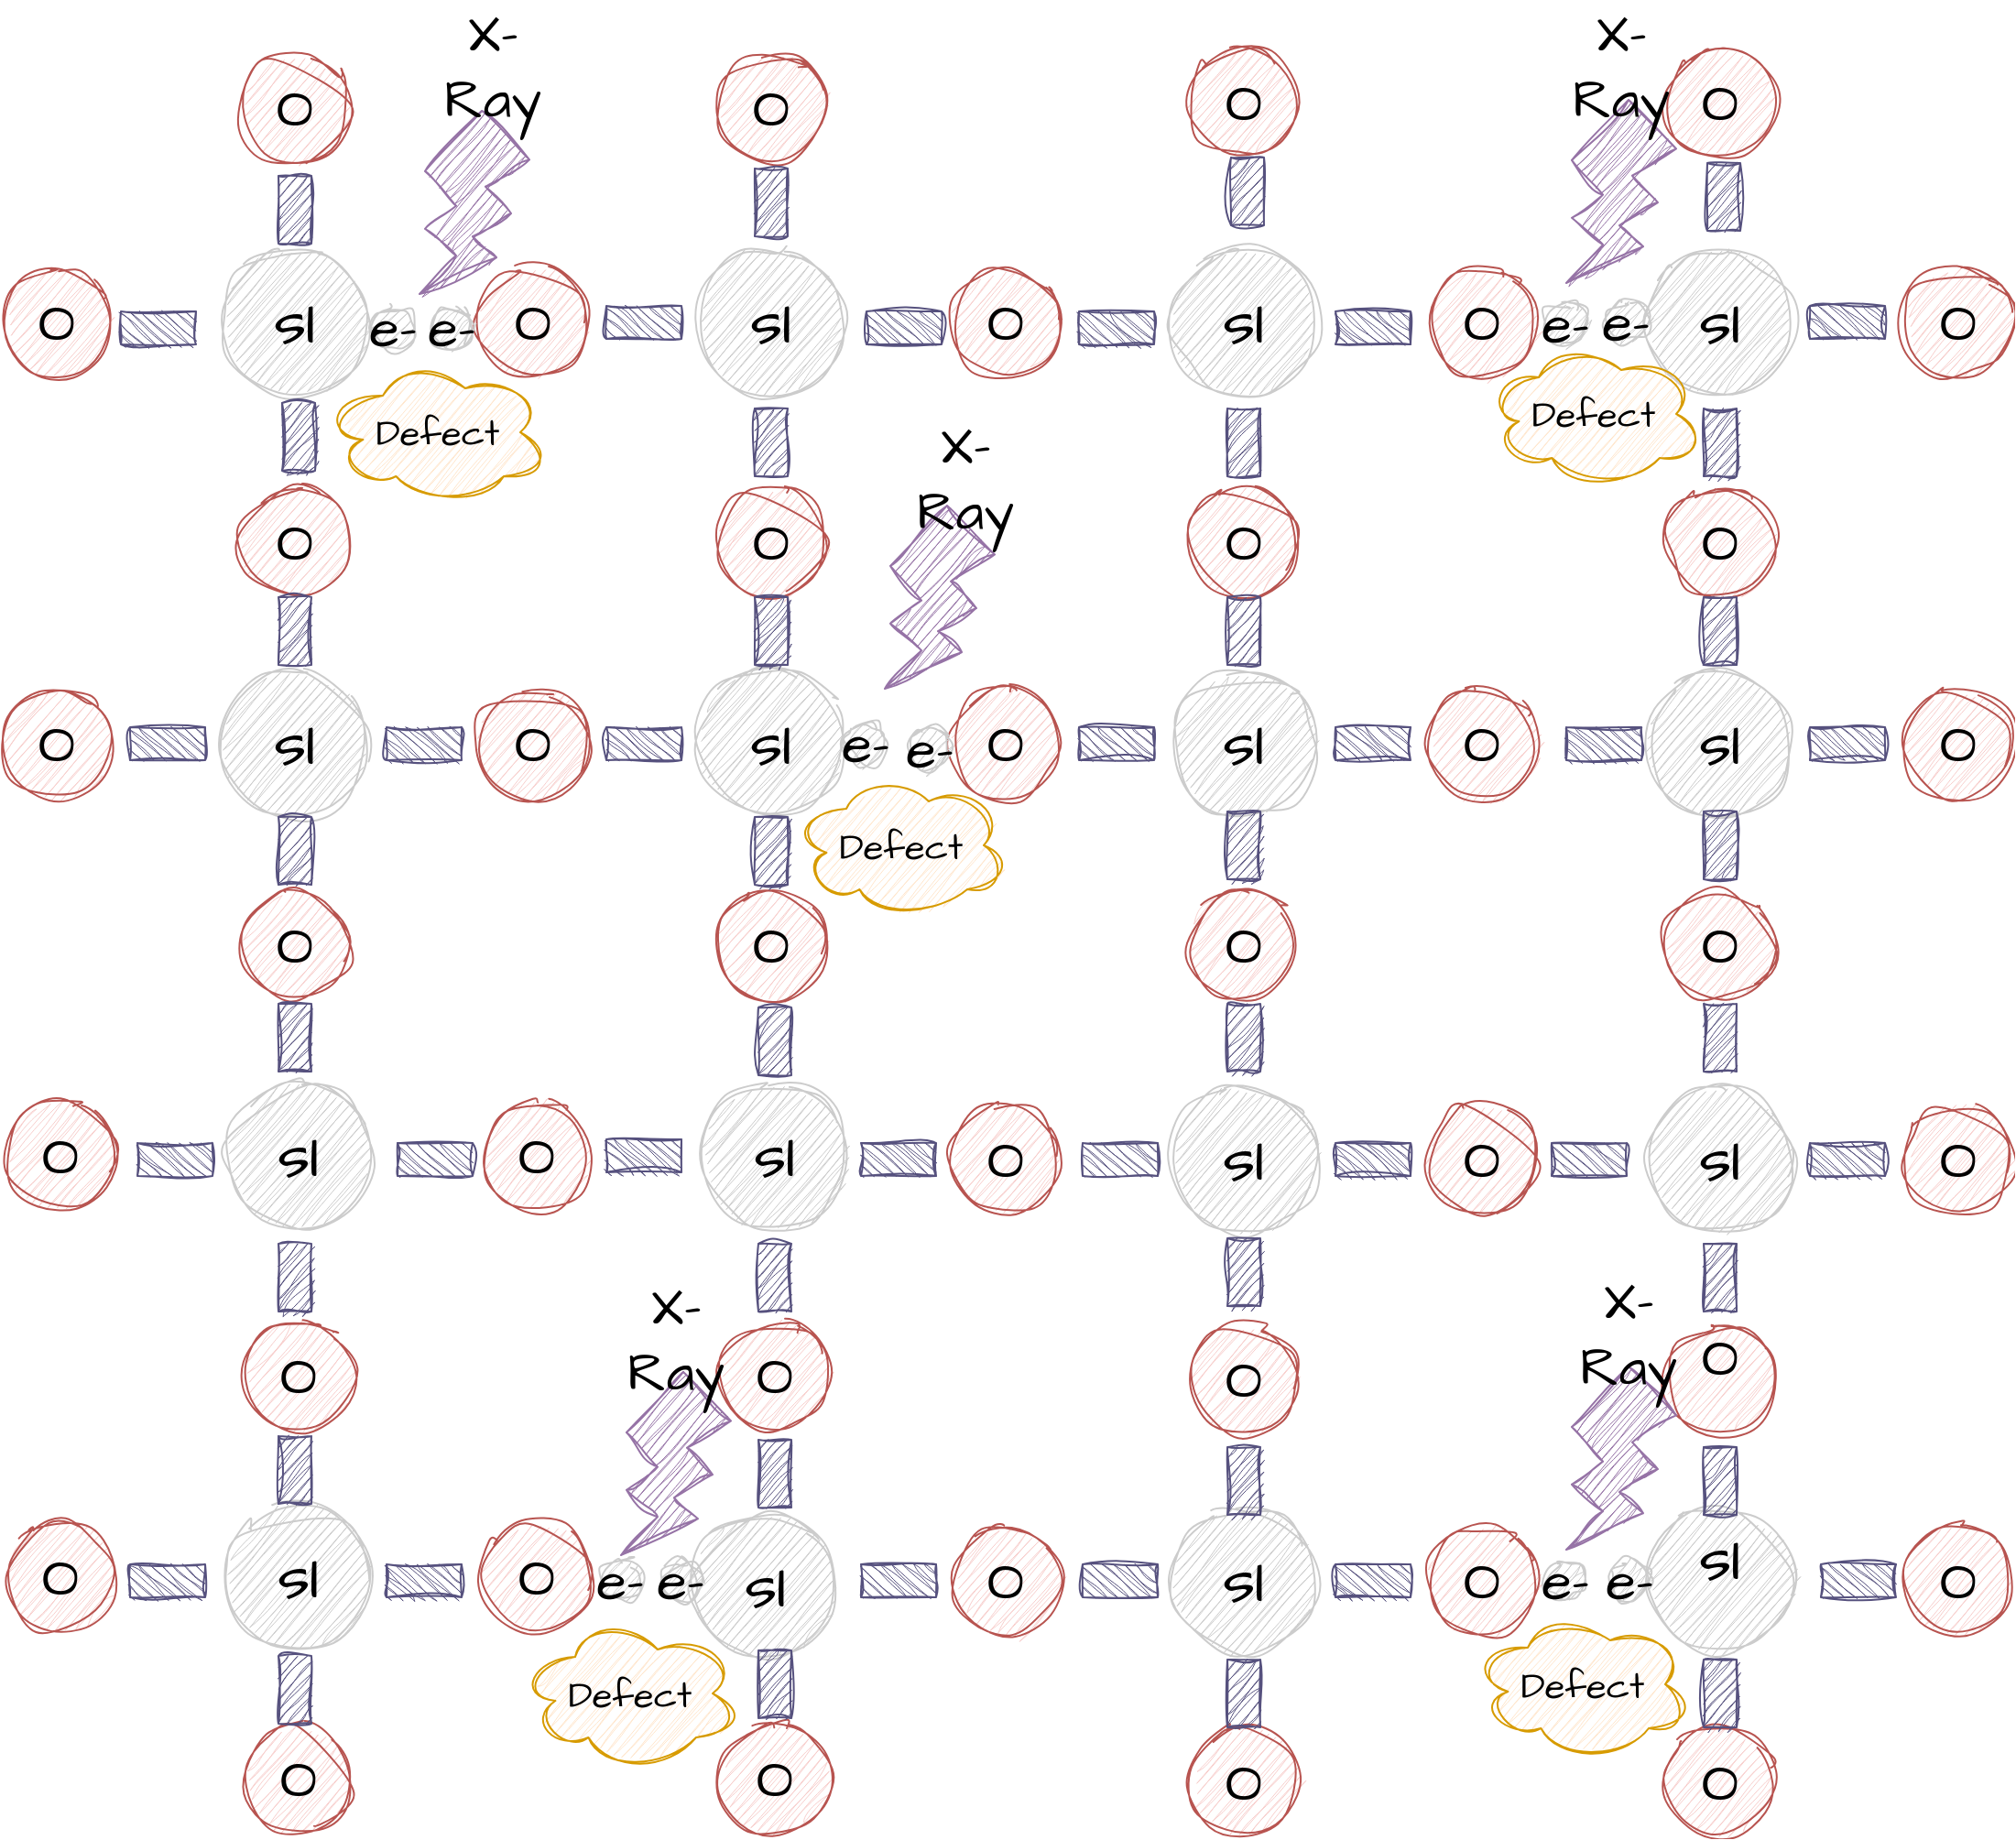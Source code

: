 <mxfile version="21.6.3" type="github">
  <diagram name="Page-1" id="r2kam6Pc47SToNMyKIxc">
    <mxGraphModel dx="2500" dy="1132" grid="0" gridSize="10" guides="1" tooltips="1" connect="1" arrows="1" fold="1" page="0" pageScale="1" pageWidth="850" pageHeight="1100" math="0" shadow="0">
      <root>
        <mxCell id="0" />
        <mxCell id="1" parent="0" />
        <mxCell id="Uah7wgQ7oderYxzrVf5_-1" value="&lt;font style=&quot;font-size: 35px;&quot;&gt;sI&lt;/font&gt;" style="ellipse;whiteSpace=wrap;html=1;aspect=fixed;sketch=1;hachureGap=4;jiggle=2;curveFitting=1;fontFamily=Architects Daughter;fontSource=https%3A%2F%2Ffonts.googleapis.com%2Fcss%3Ffamily%3DArchitects%2BDaughter;fontSize=20;fillColor=#CCCCCC;strokeColor=#CCCCCC;" parent="1" vertex="1">
          <mxGeometry x="370" y="150" width="80" height="80" as="geometry" />
        </mxCell>
        <mxCell id="Uah7wgQ7oderYxzrVf5_-2" value="&lt;font style=&quot;font-size: 30px;&quot;&gt;O&lt;/font&gt;" style="ellipse;whiteSpace=wrap;html=1;aspect=fixed;sketch=1;hachureGap=4;jiggle=2;curveFitting=1;fontFamily=Architects Daughter;fontSource=https%3A%2F%2Ffonts.googleapis.com%2Fcss%3Ffamily%3DArchitects%2BDaughter;fontSize=20;fillColor=#f8cecc;strokeColor=#b85450;" parent="1" vertex="1">
          <mxGeometry x="250" y="160" width="60" height="60" as="geometry" />
        </mxCell>
        <mxCell id="Uah7wgQ7oderYxzrVf5_-3" value="&lt;font style=&quot;font-size: 30px;&quot;&gt;O&lt;/font&gt;" style="ellipse;whiteSpace=wrap;html=1;aspect=fixed;sketch=1;hachureGap=4;jiggle=2;curveFitting=1;fontFamily=Architects Daughter;fontSource=https%3A%2F%2Ffonts.googleapis.com%2Fcss%3Ffamily%3DArchitects%2BDaughter;fontSize=20;fillColor=#f8cecc;strokeColor=#b85450;" parent="1" vertex="1">
          <mxGeometry x="510" y="160" width="60" height="60" as="geometry" />
        </mxCell>
        <mxCell id="Uah7wgQ7oderYxzrVf5_-4" value="&lt;font style=&quot;font-size: 35px;&quot;&gt;sI&lt;/font&gt;" style="ellipse;whiteSpace=wrap;html=1;aspect=fixed;sketch=1;hachureGap=4;jiggle=2;curveFitting=1;fontFamily=Architects Daughter;fontSource=https%3A%2F%2Ffonts.googleapis.com%2Fcss%3Ffamily%3DArchitects%2BDaughter;fontSize=20;fillColor=#CCCCCC;strokeColor=#CCCCCC;" parent="1" vertex="1">
          <mxGeometry x="370" y="380" width="80" height="80" as="geometry" />
        </mxCell>
        <mxCell id="Uah7wgQ7oderYxzrVf5_-5" value="&lt;font style=&quot;font-size: 30px;&quot;&gt;O&lt;/font&gt;" style="ellipse;whiteSpace=wrap;html=1;aspect=fixed;sketch=1;hachureGap=4;jiggle=2;curveFitting=1;fontFamily=Architects Daughter;fontSource=https%3A%2F%2Ffonts.googleapis.com%2Fcss%3Ffamily%3DArchitects%2BDaughter;fontSize=20;fillColor=#f8cecc;strokeColor=#b85450;" parent="1" vertex="1">
          <mxGeometry x="250" y="390" width="60" height="60" as="geometry" />
        </mxCell>
        <mxCell id="Uah7wgQ7oderYxzrVf5_-6" value="&lt;font style=&quot;font-size: 30px;&quot;&gt;O&lt;/font&gt;" style="ellipse;whiteSpace=wrap;html=1;aspect=fixed;sketch=1;hachureGap=4;jiggle=2;curveFitting=1;fontFamily=Architects Daughter;fontSource=https%3A%2F%2Ffonts.googleapis.com%2Fcss%3Ffamily%3DArchitects%2BDaughter;fontSize=20;fillColor=#f8cecc;strokeColor=#b85450;" parent="1" vertex="1">
          <mxGeometry x="510" y="390" width="60" height="60" as="geometry" />
        </mxCell>
        <mxCell id="Uah7wgQ7oderYxzrVf5_-7" value="&lt;font style=&quot;font-size: 30px;&quot;&gt;O&lt;/font&gt;" style="ellipse;whiteSpace=wrap;html=1;aspect=fixed;sketch=1;hachureGap=4;jiggle=2;curveFitting=1;fontFamily=Architects Daughter;fontSource=https%3A%2F%2Ffonts.googleapis.com%2Fcss%3Ffamily%3DArchitects%2BDaughter;fontSize=20;fillColor=#f8cecc;strokeColor=#b85450;" parent="1" vertex="1">
          <mxGeometry x="380" y="280" width="60" height="60" as="geometry" />
        </mxCell>
        <mxCell id="Uah7wgQ7oderYxzrVf5_-8" value="&lt;font style=&quot;font-size: 30px;&quot;&gt;O&lt;/font&gt;" style="ellipse;whiteSpace=wrap;html=1;aspect=fixed;sketch=1;hachureGap=4;jiggle=2;curveFitting=1;fontFamily=Architects Daughter;fontSource=https%3A%2F%2Ffonts.googleapis.com%2Fcss%3Ffamily%3DArchitects%2BDaughter;fontSize=20;fillColor=#f8cecc;strokeColor=#b85450;" parent="1" vertex="1">
          <mxGeometry x="380" y="40" width="60" height="60" as="geometry" />
        </mxCell>
        <mxCell id="Uah7wgQ7oderYxzrVf5_-9" value="&lt;font style=&quot;font-size: 30px;&quot;&gt;O&lt;/font&gt;" style="ellipse;whiteSpace=wrap;html=1;aspect=fixed;sketch=1;hachureGap=4;jiggle=2;curveFitting=1;fontFamily=Architects Daughter;fontSource=https%3A%2F%2Ffonts.googleapis.com%2Fcss%3Ffamily%3DArchitects%2BDaughter;fontSize=20;fillColor=#f8cecc;strokeColor=#b85450;" parent="1" vertex="1">
          <mxGeometry x="380" y="500" width="60" height="60" as="geometry" />
        </mxCell>
        <mxCell id="Uah7wgQ7oderYxzrVf5_-10" value="&lt;font style=&quot;font-size: 35px;&quot;&gt;sI&lt;/font&gt;" style="ellipse;whiteSpace=wrap;html=1;aspect=fixed;sketch=1;hachureGap=4;jiggle=2;curveFitting=1;fontFamily=Architects Daughter;fontSource=https%3A%2F%2Ffonts.googleapis.com%2Fcss%3Ffamily%3DArchitects%2BDaughter;fontSize=20;fillColor=#CCCCCC;strokeColor=#CCCCCC;" parent="1" vertex="1">
          <mxGeometry x="630" y="150" width="80" height="80" as="geometry" />
        </mxCell>
        <mxCell id="Uah7wgQ7oderYxzrVf5_-12" value="&lt;font style=&quot;font-size: 30px;&quot;&gt;O&lt;/font&gt;" style="ellipse;whiteSpace=wrap;html=1;aspect=fixed;sketch=1;hachureGap=4;jiggle=2;curveFitting=1;fontFamily=Architects Daughter;fontSource=https%3A%2F%2Ffonts.googleapis.com%2Fcss%3Ffamily%3DArchitects%2BDaughter;fontSize=20;fillColor=#f8cecc;strokeColor=#b85450;" parent="1" vertex="1">
          <mxGeometry x="770" y="160" width="60" height="60" as="geometry" />
        </mxCell>
        <mxCell id="Uah7wgQ7oderYxzrVf5_-13" value="&lt;font style=&quot;font-size: 35px;&quot;&gt;sI&lt;/font&gt;" style="ellipse;whiteSpace=wrap;html=1;aspect=fixed;sketch=1;hachureGap=4;jiggle=2;curveFitting=1;fontFamily=Architects Daughter;fontSource=https%3A%2F%2Ffonts.googleapis.com%2Fcss%3Ffamily%3DArchitects%2BDaughter;fontSize=20;fillColor=#CCCCCC;strokeColor=#CCCCCC;" parent="1" vertex="1">
          <mxGeometry x="630" y="380" width="80" height="80" as="geometry" />
        </mxCell>
        <mxCell id="Uah7wgQ7oderYxzrVf5_-15" value="&lt;font style=&quot;font-size: 30px;&quot;&gt;O&lt;/font&gt;" style="ellipse;whiteSpace=wrap;html=1;aspect=fixed;sketch=1;hachureGap=4;jiggle=2;curveFitting=1;fontFamily=Architects Daughter;fontSource=https%3A%2F%2Ffonts.googleapis.com%2Fcss%3Ffamily%3DArchitects%2BDaughter;fontSize=20;fillColor=#f8cecc;strokeColor=#b85450;" parent="1" vertex="1">
          <mxGeometry x="770" y="390" width="60" height="60" as="geometry" />
        </mxCell>
        <mxCell id="Uah7wgQ7oderYxzrVf5_-16" value="&lt;font style=&quot;font-size: 30px;&quot;&gt;O&lt;/font&gt;" style="ellipse;whiteSpace=wrap;html=1;aspect=fixed;sketch=1;hachureGap=4;jiggle=2;curveFitting=1;fontFamily=Architects Daughter;fontSource=https%3A%2F%2Ffonts.googleapis.com%2Fcss%3Ffamily%3DArchitects%2BDaughter;fontSize=20;fillColor=#f8cecc;strokeColor=#b85450;" parent="1" vertex="1">
          <mxGeometry x="640" y="280" width="60" height="60" as="geometry" />
        </mxCell>
        <mxCell id="Uah7wgQ7oderYxzrVf5_-17" value="&lt;font style=&quot;font-size: 30px;&quot;&gt;O&lt;/font&gt;" style="ellipse;whiteSpace=wrap;html=1;aspect=fixed;sketch=1;hachureGap=4;jiggle=2;curveFitting=1;fontFamily=Architects Daughter;fontSource=https%3A%2F%2Ffonts.googleapis.com%2Fcss%3Ffamily%3DArchitects%2BDaughter;fontSize=20;fillColor=#f8cecc;strokeColor=#b85450;" parent="1" vertex="1">
          <mxGeometry x="640" y="40" width="60" height="60" as="geometry" />
        </mxCell>
        <mxCell id="Uah7wgQ7oderYxzrVf5_-18" value="&lt;font style=&quot;font-size: 30px;&quot;&gt;O&lt;/font&gt;" style="ellipse;whiteSpace=wrap;html=1;aspect=fixed;sketch=1;hachureGap=4;jiggle=2;curveFitting=1;fontFamily=Architects Daughter;fontSource=https%3A%2F%2Ffonts.googleapis.com%2Fcss%3Ffamily%3DArchitects%2BDaughter;fontSize=20;fillColor=#f8cecc;strokeColor=#b85450;" parent="1" vertex="1">
          <mxGeometry x="640" y="500" width="60" height="60" as="geometry" />
        </mxCell>
        <mxCell id="Uah7wgQ7oderYxzrVf5_-19" value="&lt;font style=&quot;font-size: 35px;&quot;&gt;sI&lt;/font&gt;" style="ellipse;whiteSpace=wrap;html=1;aspect=fixed;sketch=1;hachureGap=4;jiggle=2;curveFitting=1;fontFamily=Architects Daughter;fontSource=https%3A%2F%2Ffonts.googleapis.com%2Fcss%3Ffamily%3DArchitects%2BDaughter;fontSize=20;fillColor=#CCCCCC;strokeColor=#CCCCCC;" parent="1" vertex="1">
          <mxGeometry x="370" y="607" width="80" height="80" as="geometry" />
        </mxCell>
        <mxCell id="Uah7wgQ7oderYxzrVf5_-20" value="&lt;font style=&quot;font-size: 30px;&quot;&gt;O&lt;/font&gt;" style="ellipse;whiteSpace=wrap;html=1;aspect=fixed;sketch=1;hachureGap=4;jiggle=2;curveFitting=1;fontFamily=Architects Daughter;fontSource=https%3A%2F%2Ffonts.googleapis.com%2Fcss%3Ffamily%3DArchitects%2BDaughter;fontSize=20;fillColor=#f8cecc;strokeColor=#b85450;" parent="1" vertex="1">
          <mxGeometry x="250" y="617" width="60" height="60" as="geometry" />
        </mxCell>
        <mxCell id="Uah7wgQ7oderYxzrVf5_-21" value="&lt;font style=&quot;font-size: 30px;&quot;&gt;O&lt;/font&gt;" style="ellipse;whiteSpace=wrap;html=1;aspect=fixed;sketch=1;hachureGap=4;jiggle=2;curveFitting=1;fontFamily=Architects Daughter;fontSource=https%3A%2F%2Ffonts.googleapis.com%2Fcss%3Ffamily%3DArchitects%2BDaughter;fontSize=20;fillColor=#f8cecc;strokeColor=#b85450;" parent="1" vertex="1">
          <mxGeometry x="510" y="617" width="60" height="60" as="geometry" />
        </mxCell>
        <mxCell id="Uah7wgQ7oderYxzrVf5_-22" value="&lt;font style=&quot;font-size: 35px;&quot;&gt;sI&lt;/font&gt;" style="ellipse;whiteSpace=wrap;html=1;aspect=fixed;sketch=1;hachureGap=4;jiggle=2;curveFitting=1;fontFamily=Architects Daughter;fontSource=https%3A%2F%2Ffonts.googleapis.com%2Fcss%3Ffamily%3DArchitects%2BDaughter;fontSize=20;fillColor=#CCCCCC;strokeColor=#CCCCCC;" parent="1" vertex="1">
          <mxGeometry x="370" y="837" width="80" height="80" as="geometry" />
        </mxCell>
        <mxCell id="Uah7wgQ7oderYxzrVf5_-23" value="&lt;font style=&quot;font-size: 30px;&quot;&gt;O&lt;/font&gt;" style="ellipse;whiteSpace=wrap;html=1;aspect=fixed;sketch=1;hachureGap=4;jiggle=2;curveFitting=1;fontFamily=Architects Daughter;fontSource=https%3A%2F%2Ffonts.googleapis.com%2Fcss%3Ffamily%3DArchitects%2BDaughter;fontSize=20;fillColor=#f8cecc;strokeColor=#b85450;" parent="1" vertex="1">
          <mxGeometry x="250" y="847" width="60" height="60" as="geometry" />
        </mxCell>
        <mxCell id="Uah7wgQ7oderYxzrVf5_-24" value="&lt;font style=&quot;font-size: 30px;&quot;&gt;O&lt;/font&gt;" style="ellipse;whiteSpace=wrap;html=1;aspect=fixed;sketch=1;hachureGap=4;jiggle=2;curveFitting=1;fontFamily=Architects Daughter;fontSource=https%3A%2F%2Ffonts.googleapis.com%2Fcss%3Ffamily%3DArchitects%2BDaughter;fontSize=20;fillColor=#f8cecc;strokeColor=#b85450;" parent="1" vertex="1">
          <mxGeometry x="510" y="847" width="60" height="60" as="geometry" />
        </mxCell>
        <mxCell id="Uah7wgQ7oderYxzrVf5_-25" value="&lt;font style=&quot;font-size: 30px;&quot;&gt;O&lt;/font&gt;" style="ellipse;whiteSpace=wrap;html=1;aspect=fixed;sketch=1;hachureGap=4;jiggle=2;curveFitting=1;fontFamily=Architects Daughter;fontSource=https%3A%2F%2Ffonts.googleapis.com%2Fcss%3Ffamily%3DArchitects%2BDaughter;fontSize=20;fillColor=#f8cecc;strokeColor=#b85450;" parent="1" vertex="1">
          <mxGeometry x="380" y="737" width="60" height="60" as="geometry" />
        </mxCell>
        <mxCell id="Uah7wgQ7oderYxzrVf5_-27" value="&lt;font style=&quot;font-size: 30px;&quot;&gt;O&lt;/font&gt;" style="ellipse;whiteSpace=wrap;html=1;aspect=fixed;sketch=1;hachureGap=4;jiggle=2;curveFitting=1;fontFamily=Architects Daughter;fontSource=https%3A%2F%2Ffonts.googleapis.com%2Fcss%3Ffamily%3DArchitects%2BDaughter;fontSize=20;fillColor=#f8cecc;strokeColor=#b85450;" parent="1" vertex="1">
          <mxGeometry x="380" y="957" width="60" height="60" as="geometry" />
        </mxCell>
        <mxCell id="Uah7wgQ7oderYxzrVf5_-28" value="&lt;font style=&quot;font-size: 35px;&quot;&gt;sI&lt;/font&gt;" style="ellipse;whiteSpace=wrap;html=1;aspect=fixed;sketch=1;hachureGap=4;jiggle=2;curveFitting=1;fontFamily=Architects Daughter;fontSource=https%3A%2F%2Ffonts.googleapis.com%2Fcss%3Ffamily%3DArchitects%2BDaughter;fontSize=20;fillColor=#CCCCCC;strokeColor=#CCCCCC;" parent="1" vertex="1">
          <mxGeometry x="630" y="607" width="80" height="80" as="geometry" />
        </mxCell>
        <mxCell id="Uah7wgQ7oderYxzrVf5_-29" value="&lt;font style=&quot;font-size: 30px;&quot;&gt;O&lt;/font&gt;" style="ellipse;whiteSpace=wrap;html=1;aspect=fixed;sketch=1;hachureGap=4;jiggle=2;curveFitting=1;fontFamily=Architects Daughter;fontSource=https%3A%2F%2Ffonts.googleapis.com%2Fcss%3Ffamily%3DArchitects%2BDaughter;fontSize=20;fillColor=#f8cecc;strokeColor=#b85450;" parent="1" vertex="1">
          <mxGeometry x="770" y="617" width="60" height="60" as="geometry" />
        </mxCell>
        <mxCell id="Uah7wgQ7oderYxzrVf5_-30" value="&#xa;&lt;font style=&quot;font-size: 35px;&quot;&gt;sI&lt;/font&gt;&#xa;&#xa;" style="ellipse;whiteSpace=wrap;html=1;aspect=fixed;sketch=1;hachureGap=4;jiggle=2;curveFitting=1;fontFamily=Architects Daughter;fontSource=https%3A%2F%2Ffonts.googleapis.com%2Fcss%3Ffamily%3DArchitects%2BDaughter;fontSize=20;fillColor=#CCCCCC;strokeColor=#CCCCCC;" parent="1" vertex="1">
          <mxGeometry x="630" y="837" width="80" height="80" as="geometry" />
        </mxCell>
        <mxCell id="Uah7wgQ7oderYxzrVf5_-31" value="&lt;font style=&quot;font-size: 30px;&quot;&gt;O&lt;/font&gt;" style="ellipse;whiteSpace=wrap;html=1;aspect=fixed;sketch=1;hachureGap=4;jiggle=2;curveFitting=1;fontFamily=Architects Daughter;fontSource=https%3A%2F%2Ffonts.googleapis.com%2Fcss%3Ffamily%3DArchitects%2BDaughter;fontSize=20;fillColor=#f8cecc;strokeColor=#b85450;" parent="1" vertex="1">
          <mxGeometry x="770" y="847" width="60" height="60" as="geometry" />
        </mxCell>
        <mxCell id="Uah7wgQ7oderYxzrVf5_-32" value="&#xa;&lt;font style=&quot;font-size: 30px;&quot;&gt;O&lt;/font&gt;&#xa;&#xa;" style="ellipse;whiteSpace=wrap;html=1;aspect=fixed;sketch=1;hachureGap=4;jiggle=2;curveFitting=1;fontFamily=Architects Daughter;fontSource=https%3A%2F%2Ffonts.googleapis.com%2Fcss%3Ffamily%3DArchitects%2BDaughter;fontSize=20;fillColor=#f8cecc;strokeColor=#b85450;" parent="1" vertex="1">
          <mxGeometry x="640" y="737" width="60" height="60" as="geometry" />
        </mxCell>
        <mxCell id="Uah7wgQ7oderYxzrVf5_-34" value="&lt;font style=&quot;font-size: 30px;&quot;&gt;O&lt;/font&gt;" style="ellipse;whiteSpace=wrap;html=1;aspect=fixed;sketch=1;hachureGap=4;jiggle=2;curveFitting=1;fontFamily=Architects Daughter;fontSource=https%3A%2F%2Ffonts.googleapis.com%2Fcss%3Ffamily%3DArchitects%2BDaughter;fontSize=20;fillColor=#f8cecc;strokeColor=#b85450;" parent="1" vertex="1">
          <mxGeometry x="640" y="957" width="60" height="60" as="geometry" />
        </mxCell>
        <mxCell id="Uah7wgQ7oderYxzrVf5_-35" value="&lt;font style=&quot;font-size: 30px;&quot;&gt;O&lt;/font&gt;" style="ellipse;whiteSpace=wrap;html=1;aspect=fixed;sketch=1;hachureGap=4;jiggle=2;curveFitting=1;fontFamily=Architects Daughter;fontSource=https%3A%2F%2Ffonts.googleapis.com%2Fcss%3Ffamily%3DArchitects%2BDaughter;fontSize=20;fillColor=#f8cecc;strokeColor=#b85450;" parent="1" vertex="1">
          <mxGeometry x="-138" y="43" width="60" height="60" as="geometry" />
        </mxCell>
        <mxCell id="Uah7wgQ7oderYxzrVf5_-36" value="&lt;font style=&quot;font-size: 30px;&quot;&gt;O&lt;/font&gt;" style="ellipse;whiteSpace=wrap;html=1;aspect=fixed;sketch=1;hachureGap=4;jiggle=2;curveFitting=1;fontFamily=Architects Daughter;fontSource=https%3A%2F%2Ffonts.googleapis.com%2Fcss%3Ffamily%3DArchitects%2BDaughter;fontSize=20;fillColor=#f8cecc;strokeColor=#b85450;" parent="1" vertex="1">
          <mxGeometry x="122" y="43" width="60" height="60" as="geometry" />
        </mxCell>
        <mxCell id="Uah7wgQ7oderYxzrVf5_-37" value="&lt;font style=&quot;font-size: 35px;&quot;&gt;sI&lt;/font&gt;" style="ellipse;whiteSpace=wrap;html=1;aspect=fixed;sketch=1;hachureGap=4;jiggle=2;curveFitting=1;fontFamily=Architects Daughter;fontSource=https%3A%2F%2Ffonts.googleapis.com%2Fcss%3Ffamily%3DArchitects%2BDaughter;fontSize=20;fillColor=#CCCCCC;strokeColor=#CCCCCC;" parent="1" vertex="1">
          <mxGeometry x="-148" y="150" width="80" height="80" as="geometry" />
        </mxCell>
        <mxCell id="Uah7wgQ7oderYxzrVf5_-38" value="&lt;font style=&quot;font-size: 30px;&quot;&gt;O&lt;/font&gt;" style="ellipse;whiteSpace=wrap;html=1;aspect=fixed;sketch=1;hachureGap=4;jiggle=2;curveFitting=1;fontFamily=Architects Daughter;fontSource=https%3A%2F%2Ffonts.googleapis.com%2Fcss%3Ffamily%3DArchitects%2BDaughter;fontSize=20;fillColor=#f8cecc;strokeColor=#b85450;" parent="1" vertex="1">
          <mxGeometry x="-268" y="160" width="60" height="60" as="geometry" />
        </mxCell>
        <mxCell id="Uah7wgQ7oderYxzrVf5_-39" value="&lt;font style=&quot;font-size: 30px;&quot;&gt;O&lt;/font&gt;" style="ellipse;whiteSpace=wrap;html=1;aspect=fixed;sketch=1;hachureGap=4;jiggle=2;curveFitting=1;fontFamily=Architects Daughter;fontSource=https%3A%2F%2Ffonts.googleapis.com%2Fcss%3Ffamily%3DArchitects%2BDaughter;fontSize=20;fillColor=#f8cecc;strokeColor=#b85450;" parent="1" vertex="1">
          <mxGeometry x="-8" y="160" width="60" height="60" as="geometry" />
        </mxCell>
        <mxCell id="Uah7wgQ7oderYxzrVf5_-40" value="&lt;font style=&quot;font-size: 35px;&quot;&gt;sI&lt;/font&gt;" style="ellipse;whiteSpace=wrap;html=1;aspect=fixed;sketch=1;hachureGap=4;jiggle=2;curveFitting=1;fontFamily=Architects Daughter;fontSource=https%3A%2F%2Ffonts.googleapis.com%2Fcss%3Ffamily%3DArchitects%2BDaughter;fontSize=20;fillColor=#CCCCCC;strokeColor=#CCCCCC;" parent="1" vertex="1">
          <mxGeometry x="-148" y="380" width="80" height="80" as="geometry" />
        </mxCell>
        <mxCell id="Uah7wgQ7oderYxzrVf5_-41" value="&lt;font style=&quot;font-size: 30px;&quot;&gt;O&lt;/font&gt;" style="ellipse;whiteSpace=wrap;html=1;aspect=fixed;sketch=1;hachureGap=4;jiggle=2;curveFitting=1;fontFamily=Architects Daughter;fontSource=https%3A%2F%2Ffonts.googleapis.com%2Fcss%3Ffamily%3DArchitects%2BDaughter;fontSize=20;fillColor=#f8cecc;strokeColor=#b85450;" parent="1" vertex="1">
          <mxGeometry x="-268" y="390" width="60" height="60" as="geometry" />
        </mxCell>
        <mxCell id="Uah7wgQ7oderYxzrVf5_-42" value="&lt;font style=&quot;font-size: 30px;&quot;&gt;O&lt;/font&gt;" style="ellipse;whiteSpace=wrap;html=1;aspect=fixed;sketch=1;hachureGap=4;jiggle=2;curveFitting=1;fontFamily=Architects Daughter;fontSource=https%3A%2F%2Ffonts.googleapis.com%2Fcss%3Ffamily%3DArchitects%2BDaughter;fontSize=20;fillColor=#f8cecc;strokeColor=#b85450;" parent="1" vertex="1">
          <mxGeometry x="-8" y="390" width="60" height="60" as="geometry" />
        </mxCell>
        <mxCell id="Uah7wgQ7oderYxzrVf5_-43" value="&lt;font style=&quot;font-size: 30px;&quot;&gt;O&lt;/font&gt;" style="ellipse;whiteSpace=wrap;html=1;aspect=fixed;sketch=1;hachureGap=4;jiggle=2;curveFitting=1;fontFamily=Architects Daughter;fontSource=https%3A%2F%2Ffonts.googleapis.com%2Fcss%3Ffamily%3DArchitects%2BDaughter;fontSize=20;fillColor=#f8cecc;strokeColor=#b85450;" parent="1" vertex="1">
          <mxGeometry x="-138" y="280" width="60" height="60" as="geometry" />
        </mxCell>
        <mxCell id="Uah7wgQ7oderYxzrVf5_-44" value="&lt;font style=&quot;font-size: 30px;&quot;&gt;O&lt;/font&gt;" style="ellipse;whiteSpace=wrap;html=1;aspect=fixed;sketch=1;hachureGap=4;jiggle=2;curveFitting=1;fontFamily=Architects Daughter;fontSource=https%3A%2F%2Ffonts.googleapis.com%2Fcss%3Ffamily%3DArchitects%2BDaughter;fontSize=20;fillColor=#f8cecc;strokeColor=#b85450;" parent="1" vertex="1">
          <mxGeometry x="-138" y="500" width="60" height="60" as="geometry" />
        </mxCell>
        <mxCell id="Uah7wgQ7oderYxzrVf5_-45" value="&lt;font style=&quot;font-size: 35px;&quot;&gt;sI&lt;/font&gt;" style="ellipse;whiteSpace=wrap;html=1;aspect=fixed;sketch=1;hachureGap=4;jiggle=2;curveFitting=1;fontFamily=Architects Daughter;fontSource=https%3A%2F%2Ffonts.googleapis.com%2Fcss%3Ffamily%3DArchitects%2BDaughter;fontSize=20;fillColor=#CCCCCC;strokeColor=#CCCCCC;" parent="1" vertex="1">
          <mxGeometry x="112" y="150" width="80" height="80" as="geometry" />
        </mxCell>
        <mxCell id="Uah7wgQ7oderYxzrVf5_-47" value="&lt;font style=&quot;font-size: 35px;&quot;&gt;sI&lt;/font&gt;" style="ellipse;whiteSpace=wrap;html=1;aspect=fixed;sketch=1;hachureGap=4;jiggle=2;curveFitting=1;fontFamily=Architects Daughter;fontSource=https%3A%2F%2Ffonts.googleapis.com%2Fcss%3Ffamily%3DArchitects%2BDaughter;fontSize=20;fillColor=#CCCCCC;strokeColor=#CCCCCC;" parent="1" vertex="1">
          <mxGeometry x="112" y="380" width="80" height="80" as="geometry" />
        </mxCell>
        <mxCell id="Uah7wgQ7oderYxzrVf5_-49" value="&lt;font style=&quot;font-size: 30px;&quot;&gt;O&lt;/font&gt;" style="ellipse;whiteSpace=wrap;html=1;aspect=fixed;sketch=1;hachureGap=4;jiggle=2;curveFitting=1;fontFamily=Architects Daughter;fontSource=https%3A%2F%2Ffonts.googleapis.com%2Fcss%3Ffamily%3DArchitects%2BDaughter;fontSize=20;fillColor=#f8cecc;strokeColor=#b85450;" parent="1" vertex="1">
          <mxGeometry x="122" y="280" width="60" height="60" as="geometry" />
        </mxCell>
        <mxCell id="Uah7wgQ7oderYxzrVf5_-50" value="&lt;font style=&quot;font-size: 30px;&quot;&gt;O&lt;/font&gt;" style="ellipse;whiteSpace=wrap;html=1;aspect=fixed;sketch=1;hachureGap=4;jiggle=2;curveFitting=1;fontFamily=Architects Daughter;fontSource=https%3A%2F%2Ffonts.googleapis.com%2Fcss%3Ffamily%3DArchitects%2BDaughter;fontSize=20;fillColor=#f8cecc;strokeColor=#b85450;" parent="1" vertex="1">
          <mxGeometry x="122" y="500" width="60" height="60" as="geometry" />
        </mxCell>
        <mxCell id="Uah7wgQ7oderYxzrVf5_-53" value="&lt;font style=&quot;font-size: 35px;&quot;&gt;sI&lt;/font&gt;" style="ellipse;whiteSpace=wrap;html=1;aspect=fixed;sketch=1;hachureGap=4;jiggle=2;curveFitting=1;fontFamily=Architects Daughter;fontSource=https%3A%2F%2Ffonts.googleapis.com%2Fcss%3Ffamily%3DArchitects%2BDaughter;fontSize=20;fillColor=#CCCCCC;strokeColor=#CCCCCC;" parent="1" vertex="1">
          <mxGeometry x="-146" y="605" width="80" height="80" as="geometry" />
        </mxCell>
        <mxCell id="Uah7wgQ7oderYxzrVf5_-54" value="&lt;font style=&quot;font-size: 30px;&quot;&gt;O&lt;/font&gt;" style="ellipse;whiteSpace=wrap;html=1;aspect=fixed;sketch=1;hachureGap=4;jiggle=2;curveFitting=1;fontFamily=Architects Daughter;fontSource=https%3A%2F%2Ffonts.googleapis.com%2Fcss%3Ffamily%3DArchitects%2BDaughter;fontSize=20;fillColor=#f8cecc;strokeColor=#b85450;" parent="1" vertex="1">
          <mxGeometry x="-266" y="615" width="60" height="60" as="geometry" />
        </mxCell>
        <mxCell id="Uah7wgQ7oderYxzrVf5_-55" value="&lt;font style=&quot;font-size: 30px;&quot;&gt;O&lt;/font&gt;" style="ellipse;whiteSpace=wrap;html=1;aspect=fixed;sketch=1;hachureGap=4;jiggle=2;curveFitting=1;fontFamily=Architects Daughter;fontSource=https%3A%2F%2Ffonts.googleapis.com%2Fcss%3Ffamily%3DArchitects%2BDaughter;fontSize=20;fillColor=#f8cecc;strokeColor=#b85450;" parent="1" vertex="1">
          <mxGeometry x="-6" y="615" width="60" height="60" as="geometry" />
        </mxCell>
        <mxCell id="Uah7wgQ7oderYxzrVf5_-56" value="&lt;font style=&quot;font-size: 35px;&quot;&gt;sI&lt;/font&gt;" style="ellipse;whiteSpace=wrap;html=1;aspect=fixed;sketch=1;hachureGap=4;jiggle=2;curveFitting=1;fontFamily=Architects Daughter;fontSource=https%3A%2F%2Ffonts.googleapis.com%2Fcss%3Ffamily%3DArchitects%2BDaughter;fontSize=20;fillColor=#CCCCCC;strokeColor=#CCCCCC;" parent="1" vertex="1">
          <mxGeometry x="-146" y="835" width="80" height="80" as="geometry" />
        </mxCell>
        <mxCell id="Uah7wgQ7oderYxzrVf5_-57" value="&lt;font style=&quot;font-size: 30px;&quot;&gt;O&lt;/font&gt;" style="ellipse;whiteSpace=wrap;html=1;aspect=fixed;sketch=1;hachureGap=4;jiggle=2;curveFitting=1;fontFamily=Architects Daughter;fontSource=https%3A%2F%2Ffonts.googleapis.com%2Fcss%3Ffamily%3DArchitects%2BDaughter;fontSize=20;fillColor=#f8cecc;strokeColor=#b85450;" parent="1" vertex="1">
          <mxGeometry x="-266" y="845" width="60" height="60" as="geometry" />
        </mxCell>
        <mxCell id="Uah7wgQ7oderYxzrVf5_-58" value="&lt;font style=&quot;font-size: 30px;&quot;&gt;O&lt;/font&gt;" style="ellipse;whiteSpace=wrap;html=1;aspect=fixed;sketch=1;hachureGap=4;jiggle=2;curveFitting=1;fontFamily=Architects Daughter;fontSource=https%3A%2F%2Ffonts.googleapis.com%2Fcss%3Ffamily%3DArchitects%2BDaughter;fontSize=20;fillColor=#f8cecc;strokeColor=#b85450;" parent="1" vertex="1">
          <mxGeometry x="-6" y="845" width="60" height="60" as="geometry" />
        </mxCell>
        <mxCell id="Uah7wgQ7oderYxzrVf5_-59" value="&lt;font style=&quot;font-size: 30px;&quot;&gt;O&lt;/font&gt;" style="ellipse;whiteSpace=wrap;html=1;aspect=fixed;sketch=1;hachureGap=4;jiggle=2;curveFitting=1;fontFamily=Architects Daughter;fontSource=https%3A%2F%2Ffonts.googleapis.com%2Fcss%3Ffamily%3DArchitects%2BDaughter;fontSize=20;fillColor=#f8cecc;strokeColor=#b85450;" parent="1" vertex="1">
          <mxGeometry x="-136" y="735" width="60" height="60" as="geometry" />
        </mxCell>
        <mxCell id="Uah7wgQ7oderYxzrVf5_-60" value="&lt;font style=&quot;font-size: 30px;&quot;&gt;O&lt;/font&gt;" style="ellipse;whiteSpace=wrap;html=1;aspect=fixed;sketch=1;hachureGap=4;jiggle=2;curveFitting=1;fontFamily=Architects Daughter;fontSource=https%3A%2F%2Ffonts.googleapis.com%2Fcss%3Ffamily%3DArchitects%2BDaughter;fontSize=20;fillColor=#f8cecc;strokeColor=#b85450;" parent="1" vertex="1">
          <mxGeometry x="-136" y="955" width="60" height="60" as="geometry" />
        </mxCell>
        <mxCell id="Uah7wgQ7oderYxzrVf5_-61" value="&lt;font style=&quot;font-size: 35px;&quot;&gt;sI&lt;/font&gt;" style="ellipse;whiteSpace=wrap;html=1;aspect=fixed;sketch=1;hachureGap=4;jiggle=2;curveFitting=1;fontFamily=Architects Daughter;fontSource=https%3A%2F%2Ffonts.googleapis.com%2Fcss%3Ffamily%3DArchitects%2BDaughter;fontSize=20;fillColor=#CCCCCC;strokeColor=#CCCCCC;" parent="1" vertex="1">
          <mxGeometry x="114" y="605" width="80" height="80" as="geometry" />
        </mxCell>
        <mxCell id="Uah7wgQ7oderYxzrVf5_-63" value="&lt;font style=&quot;font-size: 35px;&quot;&gt;sI&lt;/font&gt;" style="ellipse;whiteSpace=wrap;html=1;aspect=fixed;sketch=1;hachureGap=4;jiggle=2;curveFitting=1;fontFamily=Architects Daughter;fontSource=https%3A%2F%2Ffonts.googleapis.com%2Fcss%3Ffamily%3DArchitects%2BDaughter;fontSize=20;fillColor=#CCCCCC;strokeColor=#CCCCCC;" parent="1" vertex="1">
          <mxGeometry x="109" y="840" width="80" height="80" as="geometry" />
        </mxCell>
        <mxCell id="Uah7wgQ7oderYxzrVf5_-65" value="&lt;font style=&quot;font-size: 30px;&quot;&gt;O&lt;/font&gt;" style="ellipse;whiteSpace=wrap;html=1;aspect=fixed;sketch=1;hachureGap=4;jiggle=2;curveFitting=1;fontFamily=Architects Daughter;fontSource=https%3A%2F%2Ffonts.googleapis.com%2Fcss%3Ffamily%3DArchitects%2BDaughter;fontSize=20;fillColor=#f8cecc;strokeColor=#b85450;" parent="1" vertex="1">
          <mxGeometry x="124" y="735" width="60" height="60" as="geometry" />
        </mxCell>
        <mxCell id="Uah7wgQ7oderYxzrVf5_-66" value="&lt;font style=&quot;font-size: 30px;&quot;&gt;O&lt;/font&gt;" style="ellipse;whiteSpace=wrap;html=1;aspect=fixed;sketch=1;hachureGap=4;jiggle=2;curveFitting=1;fontFamily=Architects Daughter;fontSource=https%3A%2F%2Ffonts.googleapis.com%2Fcss%3Ffamily%3DArchitects%2BDaughter;fontSize=20;fillColor=#f8cecc;strokeColor=#b85450;" parent="1" vertex="1">
          <mxGeometry x="124" y="955" width="60" height="60" as="geometry" />
        </mxCell>
        <mxCell id="Uah7wgQ7oderYxzrVf5_-72" value="" style="rounded=0;whiteSpace=wrap;html=1;sketch=1;hachureGap=4;jiggle=2;curveFitting=1;fontFamily=Architects Daughter;fontSource=https%3A%2F%2Ffonts.googleapis.com%2Fcss%3Ffamily%3DArchitects%2BDaughter;fontSize=20;fillColor=#56517E;strokeColor=#56517e;" parent="1" vertex="1">
          <mxGeometry x="145" y="564" width="18" height="37" as="geometry" />
        </mxCell>
        <mxCell id="Uah7wgQ7oderYxzrVf5_-73" value="" style="rounded=0;whiteSpace=wrap;html=1;sketch=1;hachureGap=4;jiggle=2;curveFitting=1;fontFamily=Architects Daughter;fontSource=https%3A%2F%2Ffonts.googleapis.com%2Fcss%3Ffamily%3DArchitects%2BDaughter;fontSize=20;fillColor=#56517E;strokeColor=#56517e;" parent="1" vertex="1">
          <mxGeometry x="401" y="562" width="18" height="37" as="geometry" />
        </mxCell>
        <mxCell id="Uah7wgQ7oderYxzrVf5_-74" value="" style="rounded=0;whiteSpace=wrap;html=1;sketch=1;hachureGap=4;jiggle=2;curveFitting=1;fontFamily=Architects Daughter;fontSource=https%3A%2F%2Ffonts.googleapis.com%2Fcss%3Ffamily%3DArchitects%2BDaughter;fontSize=20;fillColor=#56517E;strokeColor=#56517e;" parent="1" vertex="1">
          <mxGeometry x="661" y="562" width="18" height="37" as="geometry" />
        </mxCell>
        <mxCell id="Uah7wgQ7oderYxzrVf5_-75" value="" style="rounded=0;whiteSpace=wrap;html=1;sketch=1;hachureGap=4;jiggle=2;curveFitting=1;fontFamily=Architects Daughter;fontSource=https%3A%2F%2Ffonts.googleapis.com%2Fcss%3Ffamily%3DArchitects%2BDaughter;fontSize=20;fillColor=#56517E;strokeColor=#56517e;" parent="1" vertex="1">
          <mxGeometry x="-117" y="562" width="18" height="37" as="geometry" />
        </mxCell>
        <mxCell id="Uah7wgQ7oderYxzrVf5_-76" value="" style="rounded=0;whiteSpace=wrap;html=1;sketch=1;hachureGap=4;jiggle=2;curveFitting=1;fontFamily=Architects Daughter;fontSource=https%3A%2F%2Ffonts.googleapis.com%2Fcss%3Ffamily%3DArchitects%2BDaughter;fontSize=20;fillColor=#56517E;strokeColor=#56517e;" parent="1" vertex="1">
          <mxGeometry x="-117" y="693" width="18" height="37" as="geometry" />
        </mxCell>
        <mxCell id="Uah7wgQ7oderYxzrVf5_-77" value="" style="rounded=0;whiteSpace=wrap;html=1;sketch=1;hachureGap=4;jiggle=2;curveFitting=1;fontFamily=Architects Daughter;fontSource=https%3A%2F%2Ffonts.googleapis.com%2Fcss%3Ffamily%3DArchitects%2BDaughter;fontSize=20;fillColor=#56517E;strokeColor=#56517e;" parent="1" vertex="1">
          <mxGeometry x="145" y="693" width="18" height="37" as="geometry" />
        </mxCell>
        <mxCell id="Uah7wgQ7oderYxzrVf5_-78" value="" style="rounded=0;whiteSpace=wrap;html=1;sketch=1;hachureGap=4;jiggle=2;curveFitting=1;fontFamily=Architects Daughter;fontSource=https%3A%2F%2Ffonts.googleapis.com%2Fcss%3Ffamily%3DArchitects%2BDaughter;fontSize=20;fillColor=#56517E;strokeColor=#56517e;" parent="1" vertex="1">
          <mxGeometry x="401" y="690" width="18" height="37" as="geometry" />
        </mxCell>
        <mxCell id="Uah7wgQ7oderYxzrVf5_-79" value="" style="rounded=0;whiteSpace=wrap;html=1;sketch=1;hachureGap=4;jiggle=2;curveFitting=1;fontFamily=Architects Daughter;fontSource=https%3A%2F%2Ffonts.googleapis.com%2Fcss%3Ffamily%3DArchitects%2BDaughter;fontSize=20;fillColor=#56517E;strokeColor=#56517e;" parent="1" vertex="1">
          <mxGeometry x="661" y="693" width="18" height="37" as="geometry" />
        </mxCell>
        <mxCell id="Uah7wgQ7oderYxzrVf5_-83" value="" style="rounded=0;whiteSpace=wrap;html=1;sketch=1;hachureGap=4;jiggle=2;curveFitting=1;fontFamily=Architects Daughter;fontSource=https%3A%2F%2Ffonts.googleapis.com%2Fcss%3Ffamily%3DArchitects%2BDaughter;fontSize=20;fillColor=#56517E;strokeColor=#56517e;" parent="1" vertex="1">
          <mxGeometry x="-117" y="918" width="18" height="37" as="geometry" />
        </mxCell>
        <mxCell id="Uah7wgQ7oderYxzrVf5_-84" value="" style="rounded=0;whiteSpace=wrap;html=1;sketch=1;hachureGap=4;jiggle=2;curveFitting=1;fontFamily=Architects Daughter;fontSource=https%3A%2F%2Ffonts.googleapis.com%2Fcss%3Ffamily%3DArchitects%2BDaughter;fontSize=20;fillColor=#56517E;strokeColor=#56517e;" parent="1" vertex="1">
          <mxGeometry x="145" y="915" width="18" height="37" as="geometry" />
        </mxCell>
        <mxCell id="Uah7wgQ7oderYxzrVf5_-85" value="" style="rounded=0;whiteSpace=wrap;html=1;sketch=1;hachureGap=4;jiggle=2;curveFitting=1;fontFamily=Architects Daughter;fontSource=https%3A%2F%2Ffonts.googleapis.com%2Fcss%3Ffamily%3DArchitects%2BDaughter;fontSize=20;fillColor=#56517E;strokeColor=#56517e;" parent="1" vertex="1">
          <mxGeometry x="401" y="920" width="18" height="37" as="geometry" />
        </mxCell>
        <mxCell id="Uah7wgQ7oderYxzrVf5_-86" value="" style="rounded=0;whiteSpace=wrap;html=1;sketch=1;hachureGap=4;jiggle=2;curveFitting=1;fontFamily=Architects Daughter;fontSource=https%3A%2F%2Ffonts.googleapis.com%2Fcss%3Ffamily%3DArchitects%2BDaughter;fontSize=20;fillColor=#56517E;strokeColor=#56517e;" parent="1" vertex="1">
          <mxGeometry x="661" y="920" width="18" height="37" as="geometry" />
        </mxCell>
        <mxCell id="Uah7wgQ7oderYxzrVf5_-87" value="" style="rounded=0;whiteSpace=wrap;html=1;sketch=1;hachureGap=4;jiggle=2;curveFitting=1;fontFamily=Architects Daughter;fontSource=https%3A%2F%2Ffonts.googleapis.com%2Fcss%3Ffamily%3DArchitects%2BDaughter;fontSize=20;fillColor=#56517E;strokeColor=#56517e;" parent="1" vertex="1">
          <mxGeometry x="-117" y="798" width="18" height="37" as="geometry" />
        </mxCell>
        <mxCell id="Uah7wgQ7oderYxzrVf5_-88" value="" style="rounded=0;whiteSpace=wrap;html=1;sketch=1;hachureGap=4;jiggle=2;curveFitting=1;fontFamily=Architects Daughter;fontSource=https%3A%2F%2Ffonts.googleapis.com%2Fcss%3Ffamily%3DArchitects%2BDaughter;fontSize=20;fillColor=#56517E;strokeColor=#56517e;" parent="1" vertex="1">
          <mxGeometry x="145" y="800" width="18" height="37" as="geometry" />
        </mxCell>
        <mxCell id="Uah7wgQ7oderYxzrVf5_-89" value="" style="rounded=0;whiteSpace=wrap;html=1;sketch=1;hachureGap=4;jiggle=2;curveFitting=1;fontFamily=Architects Daughter;fontSource=https%3A%2F%2Ffonts.googleapis.com%2Fcss%3Ffamily%3DArchitects%2BDaughter;fontSize=20;fillColor=#56517E;strokeColor=#56517e;" parent="1" vertex="1">
          <mxGeometry x="401" y="804" width="18" height="37" as="geometry" />
        </mxCell>
        <mxCell id="Uah7wgQ7oderYxzrVf5_-90" value="" style="rounded=0;whiteSpace=wrap;html=1;sketch=1;hachureGap=4;jiggle=2;curveFitting=1;fontFamily=Architects Daughter;fontSource=https%3A%2F%2Ffonts.googleapis.com%2Fcss%3Ffamily%3DArchitects%2BDaughter;fontSize=20;fillColor=#56517E;strokeColor=#56517e;" parent="1" vertex="1">
          <mxGeometry x="661" y="804" width="18" height="37" as="geometry" />
        </mxCell>
        <mxCell id="Uah7wgQ7oderYxzrVf5_-91" value="" style="rounded=0;whiteSpace=wrap;html=1;sketch=1;hachureGap=4;jiggle=2;curveFitting=1;fontFamily=Architects Daughter;fontSource=https%3A%2F%2Ffonts.googleapis.com%2Fcss%3Ffamily%3DArchitects%2BDaughter;fontSize=20;fillColor=#56517E;strokeColor=#56517e;" parent="1" vertex="1">
          <mxGeometry x="143" y="460" width="18" height="37" as="geometry" />
        </mxCell>
        <mxCell id="Uah7wgQ7oderYxzrVf5_-92" value="" style="rounded=0;whiteSpace=wrap;html=1;sketch=1;hachureGap=4;jiggle=2;curveFitting=1;fontFamily=Architects Daughter;fontSource=https%3A%2F%2Ffonts.googleapis.com%2Fcss%3Ffamily%3DArchitects%2BDaughter;fontSize=20;fillColor=#56517E;strokeColor=#56517e;" parent="1" vertex="1">
          <mxGeometry x="-117" y="460" width="18" height="37" as="geometry" />
        </mxCell>
        <mxCell id="Uah7wgQ7oderYxzrVf5_-93" value="" style="rounded=0;whiteSpace=wrap;html=1;sketch=1;hachureGap=4;jiggle=2;curveFitting=1;fontFamily=Architects Daughter;fontSource=https%3A%2F%2Ffonts.googleapis.com%2Fcss%3Ffamily%3DArchitects%2BDaughter;fontSize=20;fillColor=#56517E;strokeColor=#56517e;" parent="1" vertex="1">
          <mxGeometry x="661" y="457" width="18" height="37" as="geometry" />
        </mxCell>
        <mxCell id="Uah7wgQ7oderYxzrVf5_-94" value="" style="rounded=0;whiteSpace=wrap;html=1;sketch=1;hachureGap=4;jiggle=2;curveFitting=1;fontFamily=Architects Daughter;fontSource=https%3A%2F%2Ffonts.googleapis.com%2Fcss%3Ffamily%3DArchitects%2BDaughter;fontSize=20;fillColor=#56517E;strokeColor=#56517e;" parent="1" vertex="1">
          <mxGeometry x="401" y="457" width="18" height="37" as="geometry" />
        </mxCell>
        <mxCell id="Uah7wgQ7oderYxzrVf5_-110" value="" style="rounded=0;whiteSpace=wrap;html=1;sketch=1;hachureGap=4;jiggle=2;curveFitting=1;fontFamily=Architects Daughter;fontSource=https%3A%2F%2Ffonts.googleapis.com%2Fcss%3Ffamily%3DArchitects%2BDaughter;fontSize=20;fillColor=#56517E;strokeColor=#56517e;" parent="1" vertex="1">
          <mxGeometry x="401" y="340" width="18" height="37" as="geometry" />
        </mxCell>
        <mxCell id="Uah7wgQ7oderYxzrVf5_-111" value="" style="rounded=0;whiteSpace=wrap;html=1;sketch=1;hachureGap=4;jiggle=2;curveFitting=1;fontFamily=Architects Daughter;fontSource=https%3A%2F%2Ffonts.googleapis.com%2Fcss%3Ffamily%3DArchitects%2BDaughter;fontSize=20;fillColor=#56517E;strokeColor=#56517e;" parent="1" vertex="1">
          <mxGeometry x="661" y="340" width="18" height="37" as="geometry" />
        </mxCell>
        <mxCell id="Uah7wgQ7oderYxzrVf5_-112" value="" style="rounded=0;whiteSpace=wrap;html=1;sketch=1;hachureGap=4;jiggle=2;curveFitting=1;fontFamily=Architects Daughter;fontSource=https%3A%2F%2Ffonts.googleapis.com%2Fcss%3Ffamily%3DArchitects%2BDaughter;fontSize=20;fillColor=#56517E;strokeColor=#56517e;" parent="1" vertex="1">
          <mxGeometry x="143" y="340" width="18" height="37" as="geometry" />
        </mxCell>
        <mxCell id="Uah7wgQ7oderYxzrVf5_-113" value="" style="rounded=0;whiteSpace=wrap;html=1;sketch=1;hachureGap=4;jiggle=2;curveFitting=1;fontFamily=Architects Daughter;fontSource=https%3A%2F%2Ffonts.googleapis.com%2Fcss%3Ffamily%3DArchitects%2BDaughter;fontSize=20;fillColor=#56517E;strokeColor=#56517e;" parent="1" vertex="1">
          <mxGeometry x="-117" y="340" width="18" height="37" as="geometry" />
        </mxCell>
        <mxCell id="Uah7wgQ7oderYxzrVf5_-114" value="" style="rounded=0;whiteSpace=wrap;html=1;sketch=1;hachureGap=4;jiggle=2;curveFitting=1;fontFamily=Architects Daughter;fontSource=https%3A%2F%2Ffonts.googleapis.com%2Fcss%3Ffamily%3DArchitects%2BDaughter;fontSize=20;fillColor=#56517E;strokeColor=#56517e;" parent="1" vertex="1">
          <mxGeometry x="661" y="237" width="18" height="37" as="geometry" />
        </mxCell>
        <mxCell id="Uah7wgQ7oderYxzrVf5_-115" value="" style="rounded=0;whiteSpace=wrap;html=1;sketch=1;hachureGap=4;jiggle=2;curveFitting=1;fontFamily=Architects Daughter;fontSource=https%3A%2F%2Ffonts.googleapis.com%2Fcss%3Ffamily%3DArchitects%2BDaughter;fontSize=20;fillColor=#56517E;strokeColor=#56517e;" parent="1" vertex="1">
          <mxGeometry x="401" y="237" width="18" height="37" as="geometry" />
        </mxCell>
        <mxCell id="Uah7wgQ7oderYxzrVf5_-116" value="" style="rounded=0;whiteSpace=wrap;html=1;sketch=1;hachureGap=4;jiggle=2;curveFitting=1;fontFamily=Architects Daughter;fontSource=https%3A%2F%2Ffonts.googleapis.com%2Fcss%3Ffamily%3DArchitects%2BDaughter;fontSize=20;fillColor=#56517E;strokeColor=#56517e;" parent="1" vertex="1">
          <mxGeometry x="143" y="237" width="18" height="37" as="geometry" />
        </mxCell>
        <mxCell id="Uah7wgQ7oderYxzrVf5_-117" value="" style="rounded=0;whiteSpace=wrap;html=1;sketch=1;hachureGap=4;jiggle=2;curveFitting=1;fontFamily=Architects Daughter;fontSource=https%3A%2F%2Ffonts.googleapis.com%2Fcss%3Ffamily%3DArchitects%2BDaughter;fontSize=20;fillColor=#56517E;strokeColor=#56517e;" parent="1" vertex="1">
          <mxGeometry x="-115" y="234" width="18" height="37" as="geometry" />
        </mxCell>
        <mxCell id="Uah7wgQ7oderYxzrVf5_-118" value="" style="rounded=0;whiteSpace=wrap;html=1;sketch=1;hachureGap=4;jiggle=2;curveFitting=1;fontFamily=Architects Daughter;fontSource=https%3A%2F%2Ffonts.googleapis.com%2Fcss%3Ffamily%3DArchitects%2BDaughter;fontSize=20;fillColor=#56517E;strokeColor=#56517e;" parent="1" vertex="1">
          <mxGeometry x="-117" y="110" width="18" height="37" as="geometry" />
        </mxCell>
        <mxCell id="Uah7wgQ7oderYxzrVf5_-119" value="" style="rounded=0;whiteSpace=wrap;html=1;sketch=1;hachureGap=4;jiggle=2;curveFitting=1;fontFamily=Architects Daughter;fontSource=https%3A%2F%2Ffonts.googleapis.com%2Fcss%3Ffamily%3DArchitects%2BDaughter;fontSize=20;fillColor=#56517E;strokeColor=#56517e;" parent="1" vertex="1">
          <mxGeometry x="663" y="103" width="18" height="37" as="geometry" />
        </mxCell>
        <mxCell id="Uah7wgQ7oderYxzrVf5_-120" value="" style="rounded=0;whiteSpace=wrap;html=1;sketch=1;hachureGap=4;jiggle=2;curveFitting=1;fontFamily=Architects Daughter;fontSource=https%3A%2F%2Ffonts.googleapis.com%2Fcss%3Ffamily%3DArchitects%2BDaughter;fontSize=20;fillColor=#56517E;strokeColor=#56517e;" parent="1" vertex="1">
          <mxGeometry x="403" y="100" width="18" height="37" as="geometry" />
        </mxCell>
        <mxCell id="Uah7wgQ7oderYxzrVf5_-121" value="" style="rounded=0;whiteSpace=wrap;html=1;sketch=1;hachureGap=4;jiggle=2;curveFitting=1;fontFamily=Architects Daughter;fontSource=https%3A%2F%2Ffonts.googleapis.com%2Fcss%3Ffamily%3DArchitects%2BDaughter;fontSize=20;fillColor=#56517E;strokeColor=#56517e;" parent="1" vertex="1">
          <mxGeometry x="143" y="106" width="18" height="37" as="geometry" />
        </mxCell>
        <mxCell id="Uah7wgQ7oderYxzrVf5_-127" value="" style="rounded=0;whiteSpace=wrap;html=1;sketch=1;hachureGap=4;jiggle=2;curveFitting=1;fontFamily=Architects Daughter;fontSource=https%3A%2F%2Ffonts.googleapis.com%2Fcss%3Ffamily%3DArchitects%2BDaughter;fontSize=20;fillColor=#56517E;strokeColor=#56517e;direction=south;" parent="1" vertex="1">
          <mxGeometry x="320" y="184" width="41" height="18" as="geometry" />
        </mxCell>
        <mxCell id="Uah7wgQ7oderYxzrVf5_-132" value="" style="rounded=0;whiteSpace=wrap;html=1;sketch=1;hachureGap=4;jiggle=2;curveFitting=1;fontFamily=Architects Daughter;fontSource=https%3A%2F%2Ffonts.googleapis.com%2Fcss%3Ffamily%3DArchitects%2BDaughter;fontSize=20;fillColor=#56517E;strokeColor=#56517e;direction=south;" parent="1" vertex="1">
          <mxGeometry x="62" y="181" width="41" height="18" as="geometry" />
        </mxCell>
        <mxCell id="Uah7wgQ7oderYxzrVf5_-133" value="" style="rounded=0;whiteSpace=wrap;html=1;sketch=1;hachureGap=4;jiggle=2;curveFitting=1;fontFamily=Architects Daughter;fontSource=https%3A%2F%2Ffonts.googleapis.com%2Fcss%3Ffamily%3DArchitects%2BDaughter;fontSize=20;fillColor=#56517E;strokeColor=#56517e;direction=south;" parent="1" vertex="1">
          <mxGeometry x="204" y="184" width="41" height="18" as="geometry" />
        </mxCell>
        <mxCell id="Uah7wgQ7oderYxzrVf5_-134" value="" style="rounded=0;whiteSpace=wrap;html=1;sketch=1;hachureGap=4;jiggle=2;curveFitting=1;fontFamily=Architects Daughter;fontSource=https%3A%2F%2Ffonts.googleapis.com%2Fcss%3Ffamily%3DArchitects%2BDaughter;fontSize=20;fillColor=#56517E;strokeColor=#56517e;direction=south;" parent="1" vertex="1">
          <mxGeometry x="719" y="181" width="41" height="18" as="geometry" />
        </mxCell>
        <mxCell id="Uah7wgQ7oderYxzrVf5_-135" value="" style="rounded=0;whiteSpace=wrap;html=1;sketch=1;hachureGap=4;jiggle=2;curveFitting=1;fontFamily=Architects Daughter;fontSource=https%3A%2F%2Ffonts.googleapis.com%2Fcss%3Ffamily%3DArchitects%2BDaughter;fontSize=20;fillColor=#56517E;strokeColor=#56517e;direction=south;" parent="1" vertex="1">
          <mxGeometry x="-203" y="184" width="41" height="18" as="geometry" />
        </mxCell>
        <mxCell id="Uah7wgQ7oderYxzrVf5_-136" value="" style="rounded=0;whiteSpace=wrap;html=1;sketch=1;hachureGap=4;jiggle=2;curveFitting=1;fontFamily=Architects Daughter;fontSource=https%3A%2F%2Ffonts.googleapis.com%2Fcss%3Ffamily%3DArchitects%2BDaughter;fontSize=20;fillColor=#56517E;strokeColor=#56517e;direction=south;" parent="1" vertex="1">
          <mxGeometry x="460" y="184" width="41" height="18" as="geometry" />
        </mxCell>
        <mxCell id="Uah7wgQ7oderYxzrVf5_-137" value="" style="rounded=0;whiteSpace=wrap;html=1;sketch=1;hachureGap=4;jiggle=2;curveFitting=1;fontFamily=Architects Daughter;fontSource=https%3A%2F%2Ffonts.googleapis.com%2Fcss%3Ffamily%3DArchitects%2BDaughter;fontSize=20;fillColor=#56517E;strokeColor=#56517e;direction=south;" parent="1" vertex="1">
          <mxGeometry x="719" y="411" width="41" height="18" as="geometry" />
        </mxCell>
        <mxCell id="Uah7wgQ7oderYxzrVf5_-138" value="" style="rounded=0;whiteSpace=wrap;html=1;sketch=1;hachureGap=4;jiggle=2;curveFitting=1;fontFamily=Architects Daughter;fontSource=https%3A%2F%2Ffonts.googleapis.com%2Fcss%3Ffamily%3DArchitects%2BDaughter;fontSize=20;fillColor=#56517E;strokeColor=#56517e;direction=south;" parent="1" vertex="1">
          <mxGeometry x="586" y="411" width="41" height="18" as="geometry" />
        </mxCell>
        <mxCell id="Uah7wgQ7oderYxzrVf5_-139" value="" style="rounded=0;whiteSpace=wrap;html=1;sketch=1;hachureGap=4;jiggle=2;curveFitting=1;fontFamily=Architects Daughter;fontSource=https%3A%2F%2Ffonts.googleapis.com%2Fcss%3Ffamily%3DArchitects%2BDaughter;fontSize=20;fillColor=#56517E;strokeColor=#56517e;direction=south;" parent="1" vertex="1">
          <mxGeometry x="460" y="411" width="41" height="18" as="geometry" />
        </mxCell>
        <mxCell id="Uah7wgQ7oderYxzrVf5_-140" value="" style="rounded=0;whiteSpace=wrap;html=1;sketch=1;hachureGap=4;jiggle=2;curveFitting=1;fontFamily=Architects Daughter;fontSource=https%3A%2F%2Ffonts.googleapis.com%2Fcss%3Ffamily%3DArchitects%2BDaughter;fontSize=20;fillColor=#56517E;strokeColor=#56517e;direction=south;" parent="1" vertex="1">
          <mxGeometry x="320" y="411" width="41" height="18" as="geometry" />
        </mxCell>
        <mxCell id="Uah7wgQ7oderYxzrVf5_-142" value="" style="rounded=0;whiteSpace=wrap;html=1;sketch=1;hachureGap=4;jiggle=2;curveFitting=1;fontFamily=Architects Daughter;fontSource=https%3A%2F%2Ffonts.googleapis.com%2Fcss%3Ffamily%3DArchitects%2BDaughter;fontSize=20;fillColor=#56517E;strokeColor=#56517e;direction=south;" parent="1" vertex="1">
          <mxGeometry x="62" y="411" width="41" height="18" as="geometry" />
        </mxCell>
        <mxCell id="Uah7wgQ7oderYxzrVf5_-143" value="" style="rounded=0;whiteSpace=wrap;html=1;sketch=1;hachureGap=4;jiggle=2;curveFitting=1;fontFamily=Architects Daughter;fontSource=https%3A%2F%2Ffonts.googleapis.com%2Fcss%3Ffamily%3DArchitects%2BDaughter;fontSize=20;fillColor=#56517E;strokeColor=#56517e;direction=south;" parent="1" vertex="1">
          <mxGeometry x="-58" y="411" width="41" height="18" as="geometry" />
        </mxCell>
        <mxCell id="Uah7wgQ7oderYxzrVf5_-145" value="" style="rounded=0;whiteSpace=wrap;html=1;sketch=1;hachureGap=4;jiggle=2;curveFitting=1;fontFamily=Architects Daughter;fontSource=https%3A%2F%2Ffonts.googleapis.com%2Fcss%3Ffamily%3DArchitects%2BDaughter;fontSize=20;fillColor=#56517E;strokeColor=#56517e;direction=south;" parent="1" vertex="1">
          <mxGeometry x="-198" y="411" width="41" height="18" as="geometry" />
        </mxCell>
        <mxCell id="Uah7wgQ7oderYxzrVf5_-146" value="" style="rounded=0;whiteSpace=wrap;html=1;sketch=1;hachureGap=4;jiggle=2;curveFitting=1;fontFamily=Architects Daughter;fontSource=https%3A%2F%2Ffonts.googleapis.com%2Fcss%3Ffamily%3DArchitects%2BDaughter;fontSize=20;fillColor=#56517E;strokeColor=#56517e;direction=south;" parent="1" vertex="1">
          <mxGeometry x="719" y="638" width="41" height="18" as="geometry" />
        </mxCell>
        <mxCell id="Uah7wgQ7oderYxzrVf5_-147" value="" style="rounded=0;whiteSpace=wrap;html=1;sketch=1;hachureGap=4;jiggle=2;curveFitting=1;fontFamily=Architects Daughter;fontSource=https%3A%2F%2Ffonts.googleapis.com%2Fcss%3Ffamily%3DArchitects%2BDaughter;fontSize=20;fillColor=#56517E;strokeColor=#56517e;direction=south;" parent="1" vertex="1">
          <mxGeometry x="578" y="638" width="41" height="18" as="geometry" />
        </mxCell>
        <mxCell id="Uah7wgQ7oderYxzrVf5_-148" value="" style="rounded=0;whiteSpace=wrap;html=1;sketch=1;hachureGap=4;jiggle=2;curveFitting=1;fontFamily=Architects Daughter;fontSource=https%3A%2F%2Ffonts.googleapis.com%2Fcss%3Ffamily%3DArchitects%2BDaughter;fontSize=20;fillColor=#56517E;strokeColor=#56517e;direction=south;" parent="1" vertex="1">
          <mxGeometry x="460" y="638" width="41" height="18" as="geometry" />
        </mxCell>
        <mxCell id="Uah7wgQ7oderYxzrVf5_-149" value="" style="rounded=0;whiteSpace=wrap;html=1;sketch=1;hachureGap=4;jiggle=2;curveFitting=1;fontFamily=Architects Daughter;fontSource=https%3A%2F%2Ffonts.googleapis.com%2Fcss%3Ffamily%3DArchitects%2BDaughter;fontSize=20;fillColor=#56517E;strokeColor=#56517e;direction=south;" parent="1" vertex="1">
          <mxGeometry x="322" y="638" width="41" height="18" as="geometry" />
        </mxCell>
        <mxCell id="Uah7wgQ7oderYxzrVf5_-150" value="" style="rounded=0;whiteSpace=wrap;html=1;sketch=1;hachureGap=4;jiggle=2;curveFitting=1;fontFamily=Architects Daughter;fontSource=https%3A%2F%2Ffonts.googleapis.com%2Fcss%3Ffamily%3DArchitects%2BDaughter;fontSize=20;fillColor=#56517E;strokeColor=#56517e;direction=south;" parent="1" vertex="1">
          <mxGeometry x="201" y="638" width="41" height="18" as="geometry" />
        </mxCell>
        <mxCell id="Uah7wgQ7oderYxzrVf5_-151" value="" style="rounded=0;whiteSpace=wrap;html=1;sketch=1;hachureGap=4;jiggle=2;curveFitting=1;fontFamily=Architects Daughter;fontSource=https%3A%2F%2Ffonts.googleapis.com%2Fcss%3Ffamily%3DArchitects%2BDaughter;fontSize=20;fillColor=#56517E;strokeColor=#56517e;direction=south;" parent="1" vertex="1">
          <mxGeometry x="62" y="636" width="41" height="18" as="geometry" />
        </mxCell>
        <mxCell id="Uah7wgQ7oderYxzrVf5_-152" value="" style="rounded=0;whiteSpace=wrap;html=1;sketch=1;hachureGap=4;jiggle=2;curveFitting=1;fontFamily=Architects Daughter;fontSource=https%3A%2F%2Ffonts.googleapis.com%2Fcss%3Ffamily%3DArchitects%2BDaughter;fontSize=20;fillColor=#56517E;strokeColor=#56517e;direction=south;" parent="1" vertex="1">
          <mxGeometry x="-194" y="638" width="41" height="18" as="geometry" />
        </mxCell>
        <mxCell id="Uah7wgQ7oderYxzrVf5_-153" value="" style="rounded=0;whiteSpace=wrap;html=1;sketch=1;hachureGap=4;jiggle=2;curveFitting=1;fontFamily=Architects Daughter;fontSource=https%3A%2F%2Ffonts.googleapis.com%2Fcss%3Ffamily%3DArchitects%2BDaughter;fontSize=20;fillColor=#56517E;strokeColor=#56517e;direction=south;" parent="1" vertex="1">
          <mxGeometry x="-52" y="638" width="41" height="18" as="geometry" />
        </mxCell>
        <mxCell id="Uah7wgQ7oderYxzrVf5_-154" value="" style="rounded=0;whiteSpace=wrap;html=1;sketch=1;hachureGap=4;jiggle=2;curveFitting=1;fontFamily=Architects Daughter;fontSource=https%3A%2F%2Ffonts.googleapis.com%2Fcss%3Ffamily%3DArchitects%2BDaughter;fontSize=20;fillColor=#56517E;strokeColor=#56517e;direction=south;" parent="1" vertex="1">
          <mxGeometry x="725" y="868" width="41" height="18" as="geometry" />
        </mxCell>
        <mxCell id="Uah7wgQ7oderYxzrVf5_-156" value="" style="rounded=0;whiteSpace=wrap;html=1;sketch=1;hachureGap=4;jiggle=2;curveFitting=1;fontFamily=Architects Daughter;fontSource=https%3A%2F%2Ffonts.googleapis.com%2Fcss%3Ffamily%3DArchitects%2BDaughter;fontSize=20;fillColor=#56517E;strokeColor=#56517e;direction=south;" parent="1" vertex="1">
          <mxGeometry x="460" y="868" width="41" height="18" as="geometry" />
        </mxCell>
        <mxCell id="Uah7wgQ7oderYxzrVf5_-157" value="" style="rounded=0;whiteSpace=wrap;html=1;sketch=1;hachureGap=4;jiggle=2;curveFitting=1;fontFamily=Architects Daughter;fontSource=https%3A%2F%2Ffonts.googleapis.com%2Fcss%3Ffamily%3DArchitects%2BDaughter;fontSize=20;fillColor=#56517E;strokeColor=#56517e;direction=south;" parent="1" vertex="1">
          <mxGeometry x="322" y="868" width="41" height="18" as="geometry" />
        </mxCell>
        <mxCell id="Uah7wgQ7oderYxzrVf5_-158" value="" style="rounded=0;whiteSpace=wrap;html=1;sketch=1;hachureGap=4;jiggle=2;curveFitting=1;fontFamily=Architects Daughter;fontSource=https%3A%2F%2Ffonts.googleapis.com%2Fcss%3Ffamily%3DArchitects%2BDaughter;fontSize=20;fillColor=#56517E;strokeColor=#56517e;direction=south;" parent="1" vertex="1">
          <mxGeometry x="201" y="868" width="41" height="18" as="geometry" />
        </mxCell>
        <mxCell id="Uah7wgQ7oderYxzrVf5_-159" value="" style="rounded=0;whiteSpace=wrap;html=1;sketch=1;hachureGap=4;jiggle=2;curveFitting=1;fontFamily=Architects Daughter;fontSource=https%3A%2F%2Ffonts.googleapis.com%2Fcss%3Ffamily%3DArchitects%2BDaughter;fontSize=20;fillColor=#56517E;strokeColor=#56517e;direction=south;" parent="1" vertex="1">
          <mxGeometry x="-198" y="868" width="41" height="18" as="geometry" />
        </mxCell>
        <mxCell id="Uah7wgQ7oderYxzrVf5_-161" value="" style="rounded=0;whiteSpace=wrap;html=1;sketch=1;hachureGap=4;jiggle=2;curveFitting=1;fontFamily=Architects Daughter;fontSource=https%3A%2F%2Ffonts.googleapis.com%2Fcss%3Ffamily%3DArchitects%2BDaughter;fontSize=20;fillColor=#56517E;strokeColor=#56517e;direction=south;" parent="1" vertex="1">
          <mxGeometry x="-58" y="868" width="41" height="18" as="geometry" />
        </mxCell>
        <mxCell id="Uah7wgQ7oderYxzrVf5_-170" value="" style="verticalLabelPosition=bottom;verticalAlign=top;html=1;shape=mxgraph.basic.flash;sketch=1;hachureGap=4;jiggle=2;curveFitting=1;fontFamily=Architects Daughter;fontSource=https%3A%2F%2Ffonts.googleapis.com%2Fcss%3Ffamily%3DArchitects%2BDaughter;fontSize=20;fillColor=#9673A6;strokeColor=#9673a6;" parent="1" vertex="1">
          <mxGeometry x="-40" y="74.5" width="60" height="100" as="geometry" />
        </mxCell>
        <mxCell id="Uah7wgQ7oderYxzrVf5_-171" value="" style="verticalLabelPosition=bottom;verticalAlign=top;html=1;shape=mxgraph.basic.flash;sketch=1;hachureGap=4;jiggle=2;curveFitting=1;fontFamily=Architects Daughter;fontSource=https%3A%2F%2Ffonts.googleapis.com%2Fcss%3Ffamily%3DArchitects%2BDaughter;fontSize=20;fillColor=#9673A6;strokeColor=#9673a6;" parent="1" vertex="1">
          <mxGeometry x="214" y="290" width="60" height="100" as="geometry" />
        </mxCell>
        <mxCell id="Uah7wgQ7oderYxzrVf5_-172" value="" style="verticalLabelPosition=bottom;verticalAlign=top;html=1;shape=mxgraph.basic.flash;sketch=1;hachureGap=4;jiggle=2;curveFitting=1;fontFamily=Architects Daughter;fontSource=https%3A%2F%2Ffonts.googleapis.com%2Fcss%3Ffamily%3DArchitects%2BDaughter;fontSize=20;fillColor=#9673A6;strokeColor=#9673a6;" parent="1" vertex="1">
          <mxGeometry x="70" y="763" width="60" height="100" as="geometry" />
        </mxCell>
        <mxCell id="Uah7wgQ7oderYxzrVf5_-173" value="" style="verticalLabelPosition=bottom;verticalAlign=top;html=1;shape=mxgraph.basic.flash;sketch=1;hachureGap=4;jiggle=2;curveFitting=1;fontFamily=Architects Daughter;fontSource=https%3A%2F%2Ffonts.googleapis.com%2Fcss%3Ffamily%3DArchitects%2BDaughter;fontSize=20;fillColor=#9673A6;strokeColor=#9673a6;" parent="1" vertex="1">
          <mxGeometry x="586" y="760" width="60" height="100" as="geometry" />
        </mxCell>
        <mxCell id="Uah7wgQ7oderYxzrVf5_-174" value="" style="verticalLabelPosition=bottom;verticalAlign=top;html=1;shape=mxgraph.basic.flash;sketch=1;hachureGap=4;jiggle=2;curveFitting=1;fontFamily=Architects Daughter;fontSource=https%3A%2F%2Ffonts.googleapis.com%2Fcss%3Ffamily%3DArchitects%2BDaughter;fontSize=20;fillColor=#9673A6;strokeColor=#9673a6;" parent="1" vertex="1">
          <mxGeometry x="586" y="68.5" width="60" height="100" as="geometry" />
        </mxCell>
        <mxCell id="Uah7wgQ7oderYxzrVf5_-178" value="&lt;div style=&quot;font-size: 30px;&quot;&gt;&lt;font style=&quot;font-size: 30px;&quot;&gt;X-Ray&lt;br&gt;&lt;/font&gt;&lt;/div&gt;" style="text;html=1;strokeColor=none;fillColor=none;align=center;verticalAlign=middle;whiteSpace=wrap;rounded=0;fontSize=20;fontFamily=Architects Daughter;" parent="1" vertex="1">
          <mxGeometry x="-30" y="35" width="60" height="30" as="geometry" />
        </mxCell>
        <mxCell id="Uah7wgQ7oderYxzrVf5_-179" value="&lt;div style=&quot;font-size: 30px;&quot;&gt;&lt;font style=&quot;font-size: 30px;&quot;&gt;X-Ray&lt;br&gt;&lt;/font&gt;&lt;/div&gt;" style="text;html=1;strokeColor=none;fillColor=none;align=center;verticalAlign=middle;whiteSpace=wrap;rounded=0;fontSize=20;fontFamily=Architects Daughter;" parent="1" vertex="1">
          <mxGeometry x="586" y="35" width="60" height="30" as="geometry" />
        </mxCell>
        <mxCell id="Uah7wgQ7oderYxzrVf5_-180" value="&lt;div style=&quot;font-size: 30px;&quot;&gt;&lt;font style=&quot;font-size: 30px;&quot;&gt;X-Ray&lt;br&gt;&lt;/font&gt;&lt;/div&gt;" style="text;html=1;strokeColor=none;fillColor=none;align=center;verticalAlign=middle;whiteSpace=wrap;rounded=0;fontSize=20;fontFamily=Architects Daughter;" parent="1" vertex="1">
          <mxGeometry x="228" y="260" width="60" height="30" as="geometry" />
        </mxCell>
        <mxCell id="Uah7wgQ7oderYxzrVf5_-181" value="&lt;div style=&quot;font-size: 30px;&quot;&gt;&lt;font style=&quot;font-size: 30px;&quot;&gt;X-Ray&lt;br&gt;&lt;/font&gt;&lt;/div&gt;" style="text;html=1;strokeColor=none;fillColor=none;align=center;verticalAlign=middle;whiteSpace=wrap;rounded=0;fontSize=20;fontFamily=Architects Daughter;" parent="1" vertex="1">
          <mxGeometry x="70" y="730" width="60" height="30" as="geometry" />
        </mxCell>
        <mxCell id="Uah7wgQ7oderYxzrVf5_-183" value="&lt;div style=&quot;font-size: 30px;&quot;&gt;&lt;font style=&quot;font-size: 30px;&quot;&gt;X-Ray&lt;br&gt;&lt;/font&gt;&lt;/div&gt;" style="text;html=1;strokeColor=none;fillColor=none;align=center;verticalAlign=middle;whiteSpace=wrap;rounded=0;fontSize=20;fontFamily=Architects Daughter;" parent="1" vertex="1">
          <mxGeometry x="590" y="727" width="60" height="30" as="geometry" />
        </mxCell>
        <mxCell id="Uah7wgQ7oderYxzrVf5_-185" value="&lt;font style=&quot;font-size: 30px;&quot;&gt;e-&lt;/font&gt;" style="ellipse;whiteSpace=wrap;html=1;aspect=fixed;sketch=1;hachureGap=4;jiggle=2;curveFitting=1;fontFamily=Architects Daughter;fontSource=https%3A%2F%2Ffonts.googleapis.com%2Fcss%3Ffamily%3DArchitects%2BDaughter;fontSize=20;fillColor=#CCCCCC;strokeColor=#CCCCCC;" parent="1" vertex="1">
          <mxGeometry x="58" y="865.5" width="23" height="23" as="geometry" />
        </mxCell>
        <mxCell id="Uah7wgQ7oderYxzrVf5_-186" value="&lt;font style=&quot;font-size: 30px;&quot;&gt;e-&lt;/font&gt;" style="ellipse;whiteSpace=wrap;html=1;aspect=fixed;sketch=1;hachureGap=4;jiggle=2;curveFitting=1;fontFamily=Architects Daughter;fontSource=https%3A%2F%2Ffonts.googleapis.com%2Fcss%3Ffamily%3DArchitects%2BDaughter;fontSize=20;fillColor=#CCCCCC;strokeColor=#CCCCCC;" parent="1" vertex="1">
          <mxGeometry x="91" y="865.5" width="23" height="23" as="geometry" />
        </mxCell>
        <mxCell id="Uah7wgQ7oderYxzrVf5_-187" value="&lt;font style=&quot;font-size: 30px;&quot;&gt;e-&lt;/font&gt;" style="ellipse;whiteSpace=wrap;html=1;aspect=fixed;sketch=1;hachureGap=4;jiggle=2;curveFitting=1;fontFamily=Architects Daughter;fontSource=https%3A%2F%2Ffonts.googleapis.com%2Fcss%3Ffamily%3DArchitects%2BDaughter;fontSize=20;fillColor=#CCCCCC;strokeColor=#CCCCCC;" parent="1" vertex="1">
          <mxGeometry x="608.5" y="865.5" width="23" height="23" as="geometry" />
        </mxCell>
        <mxCell id="Uah7wgQ7oderYxzrVf5_-188" value="&lt;font style=&quot;font-size: 30px;&quot;&gt;e-&lt;/font&gt;" style="ellipse;whiteSpace=wrap;html=1;aspect=fixed;sketch=1;hachureGap=4;jiggle=2;curveFitting=1;fontFamily=Architects Daughter;fontSource=https%3A%2F%2Ffonts.googleapis.com%2Fcss%3Ffamily%3DArchitects%2BDaughter;fontSize=20;fillColor=#CCCCCC;strokeColor=#CCCCCC;" parent="1" vertex="1">
          <mxGeometry x="574" y="865.5" width="23" height="23" as="geometry" />
        </mxCell>
        <mxCell id="Uah7wgQ7oderYxzrVf5_-189" value="&lt;font style=&quot;font-size: 30px;&quot;&gt;e-&lt;/font&gt;" style="ellipse;whiteSpace=wrap;html=1;aspect=fixed;sketch=1;hachureGap=4;jiggle=2;curveFitting=1;fontFamily=Architects Daughter;fontSource=https%3A%2F%2Ffonts.googleapis.com%2Fcss%3Ffamily%3DArchitects%2BDaughter;fontSize=20;fillColor=#CCCCCC;strokeColor=#CCCCCC;" parent="1" vertex="1">
          <mxGeometry x="-66" y="181.5" width="23" height="23" as="geometry" />
        </mxCell>
        <mxCell id="Uah7wgQ7oderYxzrVf5_-190" value="&lt;font style=&quot;font-size: 30px;&quot;&gt;e-&lt;/font&gt;" style="ellipse;whiteSpace=wrap;html=1;aspect=fixed;sketch=1;hachureGap=4;jiggle=2;curveFitting=1;fontFamily=Architects Daughter;fontSource=https%3A%2F%2Ffonts.googleapis.com%2Fcss%3Ffamily%3DArchitects%2BDaughter;fontSize=20;fillColor=#CCCCCC;strokeColor=#CCCCCC;" parent="1" vertex="1">
          <mxGeometry x="-34" y="181" width="23" height="23" as="geometry" />
        </mxCell>
        <mxCell id="Uah7wgQ7oderYxzrVf5_-191" value="&lt;font style=&quot;font-size: 30px;&quot;&gt;e-&lt;/font&gt;" style="ellipse;whiteSpace=wrap;html=1;aspect=fixed;sketch=1;hachureGap=4;jiggle=2;curveFitting=1;fontFamily=Architects Daughter;fontSource=https%3A%2F%2Ffonts.googleapis.com%2Fcss%3Ffamily%3DArchitects%2BDaughter;fontSize=20;fillColor=#CCCCCC;strokeColor=#CCCCCC;" parent="1" vertex="1">
          <mxGeometry x="574" y="179" width="23" height="23" as="geometry" />
        </mxCell>
        <mxCell id="Uah7wgQ7oderYxzrVf5_-192" value="&lt;font style=&quot;font-size: 30px;&quot;&gt;e-&lt;/font&gt;" style="ellipse;whiteSpace=wrap;html=1;aspect=fixed;sketch=1;hachureGap=4;jiggle=2;curveFitting=1;fontFamily=Architects Daughter;fontSource=https%3A%2F%2Ffonts.googleapis.com%2Fcss%3Ffamily%3DArchitects%2BDaughter;fontSize=20;fillColor=#CCCCCC;strokeColor=#CCCCCC;" parent="1" vertex="1">
          <mxGeometry x="607" y="178.5" width="23" height="23" as="geometry" />
        </mxCell>
        <mxCell id="Uah7wgQ7oderYxzrVf5_-195" value="&lt;font style=&quot;font-size: 30px;&quot;&gt;e-&lt;/font&gt;" style="ellipse;whiteSpace=wrap;html=1;aspect=fixed;sketch=1;hachureGap=4;jiggle=2;curveFitting=1;fontFamily=Architects Daughter;fontSource=https%3A%2F%2Ffonts.googleapis.com%2Fcss%3Ffamily%3DArchitects%2BDaughter;fontSize=20;fillColor=#CCCCCC;strokeColor=#CCCCCC;" parent="1" vertex="1">
          <mxGeometry x="192" y="408.5" width="23" height="23" as="geometry" />
        </mxCell>
        <mxCell id="Uah7wgQ7oderYxzrVf5_-196" value="&lt;font style=&quot;font-size: 30px;&quot;&gt;e-&lt;/font&gt;" style="ellipse;whiteSpace=wrap;html=1;aspect=fixed;sketch=1;hachureGap=4;jiggle=2;curveFitting=1;fontFamily=Architects Daughter;fontSource=https%3A%2F%2Ffonts.googleapis.com%2Fcss%3Ffamily%3DArchitects%2BDaughter;fontSize=20;fillColor=#CCCCCC;strokeColor=#CCCCCC;" parent="1" vertex="1">
          <mxGeometry x="227" y="411" width="23" height="23" as="geometry" />
        </mxCell>
        <mxCell id="Uah7wgQ7oderYxzrVf5_-197" value="Defect" style="ellipse;shape=cloud;whiteSpace=wrap;html=1;sketch=1;hachureGap=4;jiggle=2;curveFitting=1;fontFamily=Architects Daughter;fontSource=https%3A%2F%2Ffonts.googleapis.com%2Fcss%3Ffamily%3DArchitects%2BDaughter;fontSize=20;fillColor=#ffe6cc;strokeColor=#d79b00;" parent="1" vertex="1">
          <mxGeometry x="15" y="898.5" width="120" height="80" as="geometry" />
        </mxCell>
        <mxCell id="Uah7wgQ7oderYxzrVf5_-198" value="Defect" style="ellipse;shape=cloud;whiteSpace=wrap;html=1;sketch=1;hachureGap=4;jiggle=2;curveFitting=1;fontFamily=Architects Daughter;fontSource=https%3A%2F%2Ffonts.googleapis.com%2Fcss%3Ffamily%3DArchitects%2BDaughter;fontSize=20;fillColor=#ffe6cc;strokeColor=#d79b00;" parent="1" vertex="1">
          <mxGeometry x="535" y="893.5" width="120" height="80" as="geometry" />
        </mxCell>
        <mxCell id="Uah7wgQ7oderYxzrVf5_-199" value="Defect" style="ellipse;shape=cloud;whiteSpace=wrap;html=1;sketch=1;hachureGap=4;jiggle=2;curveFitting=1;fontFamily=Architects Daughter;fontSource=https%3A%2F%2Ffonts.googleapis.com%2Fcss%3Ffamily%3DArchitects%2BDaughter;fontSize=20;fillColor=#ffe6cc;strokeColor=#d79b00;" parent="1" vertex="1">
          <mxGeometry x="163" y="435.5" width="120" height="80" as="geometry" />
        </mxCell>
        <mxCell id="Uah7wgQ7oderYxzrVf5_-200" value="Defect" style="ellipse;shape=cloud;whiteSpace=wrap;html=1;sketch=1;hachureGap=4;jiggle=2;curveFitting=1;fontFamily=Architects Daughter;fontSource=https%3A%2F%2Ffonts.googleapis.com%2Fcss%3Ffamily%3DArchitects%2BDaughter;fontSize=20;fillColor=#ffe6cc;strokeColor=#d79b00;" parent="1" vertex="1">
          <mxGeometry x="-90" y="210" width="120" height="80" as="geometry" />
        </mxCell>
        <mxCell id="Uah7wgQ7oderYxzrVf5_-201" value="Defect" style="ellipse;shape=cloud;whiteSpace=wrap;html=1;sketch=1;hachureGap=4;jiggle=2;curveFitting=1;fontFamily=Architects Daughter;fontSource=https%3A%2F%2Ffonts.googleapis.com%2Fcss%3Ffamily%3DArchitects%2BDaughter;fontSize=20;fillColor=#ffe6cc;strokeColor=#d79b00;" parent="1" vertex="1">
          <mxGeometry x="541" y="200" width="120" height="80" as="geometry" />
        </mxCell>
      </root>
    </mxGraphModel>
  </diagram>
</mxfile>
